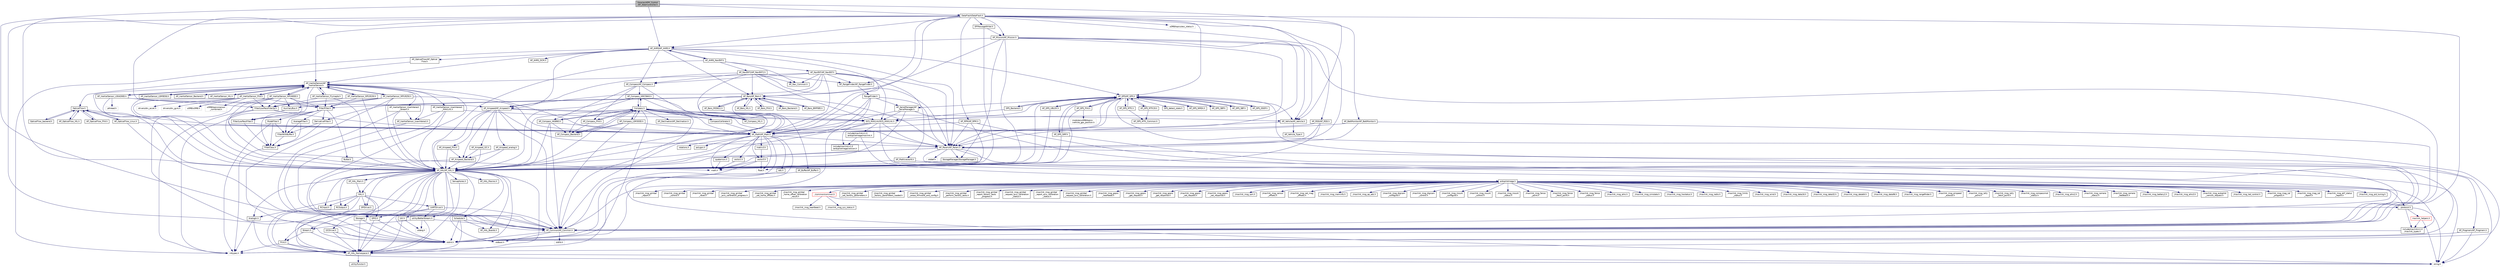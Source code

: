 digraph "libraries/APM_Control/AP_SteerController.h"
{
 // INTERACTIVE_SVG=YES
  edge [fontname="Helvetica",fontsize="10",labelfontname="Helvetica",labelfontsize="10"];
  node [fontname="Helvetica",fontsize="10",shape=record];
  Node1 [label="libraries/APM_Control\l/AP_SteerController.h",height=0.2,width=0.4,color="black", fillcolor="grey75", style="filled", fontcolor="black"];
  Node1 -> Node2 [color="midnightblue",fontsize="10",style="solid",fontname="Helvetica"];
  Node2 [label="AP_AHRS/AP_AHRS.h",height=0.2,width=0.4,color="black", fillcolor="white", style="filled",URL="$AP__AHRS_8h.html"];
  Node2 -> Node3 [color="midnightblue",fontsize="10",style="solid",fontname="Helvetica"];
  Node3 [label="AP_Math/AP_Math.h",height=0.2,width=0.4,color="black", fillcolor="white", style="filled",URL="$AP__Math_8h.html"];
  Node3 -> Node4 [color="midnightblue",fontsize="10",style="solid",fontname="Helvetica"];
  Node4 [label="AP_Common/AP_Common.h",height=0.2,width=0.4,color="black", fillcolor="white", style="filled",URL="$AP__Common_8h.html",tooltip="Common definitions and utility routines for the ArduPilot libraries. "];
  Node4 -> Node5 [color="midnightblue",fontsize="10",style="solid",fontname="Helvetica"];
  Node5 [label="stdint.h",height=0.2,width=0.4,color="grey75", fillcolor="white", style="filled"];
  Node4 -> Node6 [color="midnightblue",fontsize="10",style="solid",fontname="Helvetica"];
  Node6 [label="stdlib.h",height=0.2,width=0.4,color="grey75", fillcolor="white", style="filled"];
  Node4 -> Node7 [color="midnightblue",fontsize="10",style="solid",fontname="Helvetica"];
  Node7 [label="stdbool.h",height=0.2,width=0.4,color="grey75", fillcolor="white", style="filled"];
  Node3 -> Node8 [color="midnightblue",fontsize="10",style="solid",fontname="Helvetica"];
  Node8 [label="AP_Param/AP_Param.h",height=0.2,width=0.4,color="black", fillcolor="white", style="filled",URL="$AP__Param_8h.html",tooltip="A system for managing and storing variables that are of general interest to the system. "];
  Node8 -> Node9 [color="midnightblue",fontsize="10",style="solid",fontname="Helvetica"];
  Node9 [label="AP_HAL/AP_HAL.h",height=0.2,width=0.4,color="black", fillcolor="white", style="filled",URL="$AP__HAL_8h.html"];
  Node9 -> Node5 [color="midnightblue",fontsize="10",style="solid",fontname="Helvetica"];
  Node9 -> Node7 [color="midnightblue",fontsize="10",style="solid",fontname="Helvetica"];
  Node9 -> Node10 [color="midnightblue",fontsize="10",style="solid",fontname="Helvetica"];
  Node10 [label="AP_HAL_Namespace.h",height=0.2,width=0.4,color="black", fillcolor="white", style="filled",URL="$AP__HAL__Namespace_8h.html"];
  Node10 -> Node11 [color="midnightblue",fontsize="10",style="solid",fontname="Helvetica"];
  Node11 [label="string.h",height=0.2,width=0.4,color="grey75", fillcolor="white", style="filled"];
  Node10 -> Node12 [color="midnightblue",fontsize="10",style="solid",fontname="Helvetica"];
  Node12 [label="utility/functor.h",height=0.2,width=0.4,color="black", fillcolor="white", style="filled",URL="$functor_8h.html"];
  Node9 -> Node13 [color="midnightblue",fontsize="10",style="solid",fontname="Helvetica"];
  Node13 [label="AP_HAL_Boards.h",height=0.2,width=0.4,color="black", fillcolor="white", style="filled",URL="$AP__HAL__Boards_8h.html"];
  Node9 -> Node14 [color="midnightblue",fontsize="10",style="solid",fontname="Helvetica"];
  Node14 [label="AP_HAL_Macros.h",height=0.2,width=0.4,color="black", fillcolor="white", style="filled",URL="$AP__HAL__Macros_8h.html"];
  Node9 -> Node15 [color="midnightblue",fontsize="10",style="solid",fontname="Helvetica"];
  Node15 [label="AP_HAL_Main.h",height=0.2,width=0.4,color="black", fillcolor="white", style="filled",URL="$AP__HAL__Main_8h.html"];
  Node15 -> Node16 [color="midnightblue",fontsize="10",style="solid",fontname="Helvetica"];
  Node16 [label="HAL.h",height=0.2,width=0.4,color="black", fillcolor="white", style="filled",URL="$HAL_8h.html"];
  Node16 -> Node10 [color="midnightblue",fontsize="10",style="solid",fontname="Helvetica"];
  Node16 -> Node17 [color="midnightblue",fontsize="10",style="solid",fontname="Helvetica"];
  Node17 [label="AnalogIn.h",height=0.2,width=0.4,color="black", fillcolor="white", style="filled",URL="$AnalogIn_8h.html"];
  Node17 -> Node18 [color="midnightblue",fontsize="10",style="solid",fontname="Helvetica"];
  Node18 [label="inttypes.h",height=0.2,width=0.4,color="grey75", fillcolor="white", style="filled"];
  Node17 -> Node10 [color="midnightblue",fontsize="10",style="solid",fontname="Helvetica"];
  Node16 -> Node19 [color="midnightblue",fontsize="10",style="solid",fontname="Helvetica"];
  Node19 [label="GPIO.h",height=0.2,width=0.4,color="black", fillcolor="white", style="filled",URL="$GPIO_8h.html"];
  Node19 -> Node5 [color="midnightblue",fontsize="10",style="solid",fontname="Helvetica"];
  Node19 -> Node10 [color="midnightblue",fontsize="10",style="solid",fontname="Helvetica"];
  Node16 -> Node20 [color="midnightblue",fontsize="10",style="solid",fontname="Helvetica"];
  Node20 [label="RCInput.h",height=0.2,width=0.4,color="black", fillcolor="white", style="filled",URL="$RCInput_8h.html"];
  Node20 -> Node10 [color="midnightblue",fontsize="10",style="solid",fontname="Helvetica"];
  Node16 -> Node21 [color="midnightblue",fontsize="10",style="solid",fontname="Helvetica"];
  Node21 [label="RCOutput.h",height=0.2,width=0.4,color="black", fillcolor="white", style="filled",URL="$RCOutput_8h.html"];
  Node21 -> Node10 [color="midnightblue",fontsize="10",style="solid",fontname="Helvetica"];
  Node16 -> Node22 [color="midnightblue",fontsize="10",style="solid",fontname="Helvetica"];
  Node22 [label="SPIDriver.h",height=0.2,width=0.4,color="black", fillcolor="white", style="filled",URL="$SPIDriver_8h.html"];
  Node22 -> Node10 [color="midnightblue",fontsize="10",style="solid",fontname="Helvetica"];
  Node16 -> Node23 [color="midnightblue",fontsize="10",style="solid",fontname="Helvetica"];
  Node23 [label="Storage.h",height=0.2,width=0.4,color="black", fillcolor="white", style="filled",URL="$Storage_8h.html"];
  Node23 -> Node5 [color="midnightblue",fontsize="10",style="solid",fontname="Helvetica"];
  Node23 -> Node10 [color="midnightblue",fontsize="10",style="solid",fontname="Helvetica"];
  Node16 -> Node24 [color="midnightblue",fontsize="10",style="solid",fontname="Helvetica"];
  Node24 [label="UARTDriver.h",height=0.2,width=0.4,color="black", fillcolor="white", style="filled",URL="$UARTDriver_8h.html"];
  Node24 -> Node5 [color="midnightblue",fontsize="10",style="solid",fontname="Helvetica"];
  Node24 -> Node4 [color="midnightblue",fontsize="10",style="solid",fontname="Helvetica"];
  Node24 -> Node10 [color="midnightblue",fontsize="10",style="solid",fontname="Helvetica"];
  Node24 -> Node25 [color="midnightblue",fontsize="10",style="solid",fontname="Helvetica"];
  Node25 [label="utility/BetterStream.h",height=0.2,width=0.4,color="black", fillcolor="white", style="filled",URL="$BetterStream_8h.html"];
  Node25 -> Node26 [color="midnightblue",fontsize="10",style="solid",fontname="Helvetica"];
  Node26 [label="stdarg.h",height=0.2,width=0.4,color="grey75", fillcolor="white", style="filled"];
  Node25 -> Node4 [color="midnightblue",fontsize="10",style="solid",fontname="Helvetica"];
  Node25 -> Node10 [color="midnightblue",fontsize="10",style="solid",fontname="Helvetica"];
  Node25 -> Node27 [color="midnightblue",fontsize="10",style="solid",fontname="Helvetica"];
  Node27 [label="Stream.h",height=0.2,width=0.4,color="black", fillcolor="white", style="filled",URL="$Stream_8h.html"];
  Node27 -> Node10 [color="midnightblue",fontsize="10",style="solid",fontname="Helvetica"];
  Node27 -> Node28 [color="midnightblue",fontsize="10",style="solid",fontname="Helvetica"];
  Node28 [label="Print.h",height=0.2,width=0.4,color="black", fillcolor="white", style="filled",URL="$Print_8h.html"];
  Node28 -> Node10 [color="midnightblue",fontsize="10",style="solid",fontname="Helvetica"];
  Node28 -> Node18 [color="midnightblue",fontsize="10",style="solid",fontname="Helvetica"];
  Node28 -> Node11 [color="midnightblue",fontsize="10",style="solid",fontname="Helvetica"];
  Node9 -> Node24 [color="midnightblue",fontsize="10",style="solid",fontname="Helvetica"];
  Node9 -> Node29 [color="midnightblue",fontsize="10",style="solid",fontname="Helvetica"];
  Node29 [label="I2CDriver.h",height=0.2,width=0.4,color="black", fillcolor="white", style="filled",URL="$I2CDriver_8h.html"];
  Node29 -> Node5 [color="midnightblue",fontsize="10",style="solid",fontname="Helvetica"];
  Node29 -> Node10 [color="midnightblue",fontsize="10",style="solid",fontname="Helvetica"];
  Node9 -> Node22 [color="midnightblue",fontsize="10",style="solid",fontname="Helvetica"];
  Node9 -> Node17 [color="midnightblue",fontsize="10",style="solid",fontname="Helvetica"];
  Node9 -> Node23 [color="midnightblue",fontsize="10",style="solid",fontname="Helvetica"];
  Node9 -> Node19 [color="midnightblue",fontsize="10",style="solid",fontname="Helvetica"];
  Node9 -> Node20 [color="midnightblue",fontsize="10",style="solid",fontname="Helvetica"];
  Node9 -> Node21 [color="midnightblue",fontsize="10",style="solid",fontname="Helvetica"];
  Node9 -> Node30 [color="midnightblue",fontsize="10",style="solid",fontname="Helvetica"];
  Node30 [label="Scheduler.h",height=0.2,width=0.4,color="black", fillcolor="white", style="filled",URL="$Scheduler_8h.html"];
  Node30 -> Node5 [color="midnightblue",fontsize="10",style="solid",fontname="Helvetica"];
  Node30 -> Node4 [color="midnightblue",fontsize="10",style="solid",fontname="Helvetica"];
  Node30 -> Node13 [color="midnightblue",fontsize="10",style="solid",fontname="Helvetica"];
  Node30 -> Node10 [color="midnightblue",fontsize="10",style="solid",fontname="Helvetica"];
  Node9 -> Node31 [color="midnightblue",fontsize="10",style="solid",fontname="Helvetica"];
  Node31 [label="Semaphores.h",height=0.2,width=0.4,color="black", fillcolor="white", style="filled",URL="$Semaphores_8h.html"];
  Node31 -> Node10 [color="midnightblue",fontsize="10",style="solid",fontname="Helvetica"];
  Node9 -> Node32 [color="midnightblue",fontsize="10",style="solid",fontname="Helvetica"];
  Node32 [label="Util.h",height=0.2,width=0.4,color="black", fillcolor="white", style="filled",URL="$Util_8h.html"];
  Node32 -> Node26 [color="midnightblue",fontsize="10",style="solid",fontname="Helvetica"];
  Node32 -> Node10 [color="midnightblue",fontsize="10",style="solid",fontname="Helvetica"];
  Node9 -> Node28 [color="midnightblue",fontsize="10",style="solid",fontname="Helvetica"];
  Node9 -> Node27 [color="midnightblue",fontsize="10",style="solid",fontname="Helvetica"];
  Node9 -> Node25 [color="midnightblue",fontsize="10",style="solid",fontname="Helvetica"];
  Node9 -> Node16 [color="midnightblue",fontsize="10",style="solid",fontname="Helvetica"];
  Node8 -> Node33 [color="midnightblue",fontsize="10",style="solid",fontname="Helvetica"];
  Node33 [label="stddef.h",height=0.2,width=0.4,color="grey75", fillcolor="white", style="filled"];
  Node8 -> Node11 [color="midnightblue",fontsize="10",style="solid",fontname="Helvetica"];
  Node8 -> Node5 [color="midnightblue",fontsize="10",style="solid",fontname="Helvetica"];
  Node8 -> Node34 [color="midnightblue",fontsize="10",style="solid",fontname="Helvetica"];
  Node34 [label="math.h",height=0.2,width=0.4,color="grey75", fillcolor="white", style="filled"];
  Node8 -> Node35 [color="midnightblue",fontsize="10",style="solid",fontname="Helvetica"];
  Node35 [label="float.h",height=0.2,width=0.4,color="grey75", fillcolor="white", style="filled"];
  Node8 -> Node36 [color="midnightblue",fontsize="10",style="solid",fontname="Helvetica"];
  Node36 [label="AP_Progmem/AP_Progmem.h",height=0.2,width=0.4,color="black", fillcolor="white", style="filled",URL="$AP__Progmem_8h.html"];
  Node36 -> Node11 [color="midnightblue",fontsize="10",style="solid",fontname="Helvetica"];
  Node36 -> Node5 [color="midnightblue",fontsize="10",style="solid",fontname="Helvetica"];
  Node8 -> Node37 [color="midnightblue",fontsize="10",style="solid",fontname="Helvetica"];
  Node37 [label="StorageManager/StorageManager.h",height=0.2,width=0.4,color="black", fillcolor="white", style="filled",URL="$StorageManager_8h.html"];
  Node37 -> Node9 [color="midnightblue",fontsize="10",style="solid",fontname="Helvetica"];
  Node3 -> Node34 [color="midnightblue",fontsize="10",style="solid",fontname="Helvetica"];
  Node3 -> Node5 [color="midnightblue",fontsize="10",style="solid",fontname="Helvetica"];
  Node3 -> Node38 [color="midnightblue",fontsize="10",style="solid",fontname="Helvetica"];
  Node38 [label="rotations.h",height=0.2,width=0.4,color="black", fillcolor="white", style="filled",URL="$rotations_8h.html"];
  Node3 -> Node39 [color="midnightblue",fontsize="10",style="solid",fontname="Helvetica"];
  Node39 [label="vector2.h",height=0.2,width=0.4,color="black", fillcolor="white", style="filled",URL="$vector2_8h.html"];
  Node39 -> Node34 [color="midnightblue",fontsize="10",style="solid",fontname="Helvetica"];
  Node3 -> Node40 [color="midnightblue",fontsize="10",style="solid",fontname="Helvetica"];
  Node40 [label="vector3.h",height=0.2,width=0.4,color="black", fillcolor="white", style="filled",URL="$vector3_8h.html"];
  Node40 -> Node34 [color="midnightblue",fontsize="10",style="solid",fontname="Helvetica"];
  Node40 -> Node35 [color="midnightblue",fontsize="10",style="solid",fontname="Helvetica"];
  Node40 -> Node11 [color="midnightblue",fontsize="10",style="solid",fontname="Helvetica"];
  Node3 -> Node41 [color="midnightblue",fontsize="10",style="solid",fontname="Helvetica"];
  Node41 [label="matrix3.h",height=0.2,width=0.4,color="black", fillcolor="white", style="filled",URL="$matrix3_8h.html"];
  Node41 -> Node40 [color="midnightblue",fontsize="10",style="solid",fontname="Helvetica"];
  Node3 -> Node42 [color="midnightblue",fontsize="10",style="solid",fontname="Helvetica"];
  Node42 [label="quaternion.h",height=0.2,width=0.4,color="black", fillcolor="white", style="filled",URL="$quaternion_8h.html"];
  Node42 -> Node34 [color="midnightblue",fontsize="10",style="solid",fontname="Helvetica"];
  Node3 -> Node43 [color="midnightblue",fontsize="10",style="solid",fontname="Helvetica"];
  Node43 [label="polygon.h",height=0.2,width=0.4,color="black", fillcolor="white", style="filled",URL="$polygon_8h.html"];
  Node3 -> Node44 [color="midnightblue",fontsize="10",style="solid",fontname="Helvetica"];
  Node44 [label="edc.h",height=0.2,width=0.4,color="black", fillcolor="white", style="filled",URL="$edc_8h.html"];
  Node44 -> Node5 [color="midnightblue",fontsize="10",style="solid",fontname="Helvetica"];
  Node3 -> Node35 [color="midnightblue",fontsize="10",style="solid",fontname="Helvetica"];
  Node2 -> Node18 [color="midnightblue",fontsize="10",style="solid",fontname="Helvetica"];
  Node2 -> Node45 [color="midnightblue",fontsize="10",style="solid",fontname="Helvetica"];
  Node45 [label="AP_Compass/AP_Compass.h",height=0.2,width=0.4,color="black", fillcolor="white", style="filled",URL="$AP__Compass_8h.html",tooltip="Catch-all header that defines all supported compass classes. "];
  Node45 -> Node46 [color="midnightblue",fontsize="10",style="solid",fontname="Helvetica"];
  Node46 [label="AP_Compass_HMC5843.h",height=0.2,width=0.4,color="black", fillcolor="white", style="filled",URL="$AP__Compass__HMC5843_8h.html"];
  Node46 -> Node9 [color="midnightblue",fontsize="10",style="solid",fontname="Helvetica"];
  Node46 -> Node4 [color="midnightblue",fontsize="10",style="solid",fontname="Helvetica"];
  Node46 -> Node3 [color="midnightblue",fontsize="10",style="solid",fontname="Helvetica"];
  Node46 -> Node47 [color="midnightblue",fontsize="10",style="solid",fontname="Helvetica"];
  Node47 [label="Compass.h",height=0.2,width=0.4,color="black", fillcolor="white", style="filled",URL="$Compass_8h.html"];
  Node47 -> Node18 [color="midnightblue",fontsize="10",style="solid",fontname="Helvetica"];
  Node47 -> Node48 [color="midnightblue",fontsize="10",style="solid",fontname="Helvetica"];
  Node48 [label="GCS_MAVLink/GCS_MAVLink.h",height=0.2,width=0.4,color="black", fillcolor="white", style="filled",URL="$GCS__MAVLink_8h.html",tooltip="One size fits all header for MAVLink integration. "];
  Node48 -> Node9 [color="midnightblue",fontsize="10",style="solid",fontname="Helvetica"];
  Node48 -> Node8 [color="midnightblue",fontsize="10",style="solid",fontname="Helvetica"];
  Node48 -> Node3 [color="midnightblue",fontsize="10",style="solid",fontname="Helvetica"];
  Node48 -> Node49 [color="midnightblue",fontsize="10",style="solid",fontname="Helvetica"];
  Node49 [label="include/mavlink/v1.0\l/ardupilotmega/version.h",height=0.2,width=0.4,color="black", fillcolor="white", style="filled",URL="$ardupilotmega_2version_8h.html",tooltip="MAVLink comm protocol built from ardupilotmega.xml. "];
  Node48 -> Node50 [color="midnightblue",fontsize="10",style="solid",fontname="Helvetica"];
  Node50 [label="include/mavlink/v1.0\l/mavlink_types.h",height=0.2,width=0.4,color="black", fillcolor="white", style="filled",URL="$mavlink__types_8h.html"];
  Node50 -> Node5 [color="midnightblue",fontsize="10",style="solid",fontname="Helvetica"];
  Node48 -> Node51 [color="midnightblue",fontsize="10",style="solid",fontname="Helvetica"];
  Node51 [label="include/mavlink/v1.0\l/ardupilotmega/mavlink.h",height=0.2,width=0.4,color="black", fillcolor="white", style="filled",URL="$ardupilotmega_2mavlink_8h.html",tooltip="MAVLink comm protocol built from ardupilotmega.xml. "];
  Node51 -> Node49 [color="midnightblue",fontsize="10",style="solid",fontname="Helvetica"];
  Node51 -> Node52 [color="midnightblue",fontsize="10",style="solid",fontname="Helvetica"];
  Node52 [label="ardupilotmega.h",height=0.2,width=0.4,color="black", fillcolor="white", style="filled",URL="$ardupilotmega_8h.html",tooltip="MAVLink comm protocol generated from ardupilotmega.xml. "];
  Node52 -> Node53 [color="midnightblue",fontsize="10",style="solid",fontname="Helvetica"];
  Node53 [label="../protocol.h",height=0.2,width=0.4,color="black", fillcolor="white", style="filled",URL="$protocol_8h.html"];
  Node53 -> Node11 [color="midnightblue",fontsize="10",style="solid",fontname="Helvetica"];
  Node53 -> Node50 [color="midnightblue",fontsize="10",style="solid",fontname="Helvetica"];
  Node53 -> Node54 [color="midnightblue",fontsize="10",style="solid",fontname="Helvetica"];
  Node54 [label="mavlink_helpers.h",height=0.2,width=0.4,color="red", fillcolor="white", style="filled",URL="$mavlink__helpers_8h.html"];
  Node54 -> Node11 [color="midnightblue",fontsize="10",style="solid",fontname="Helvetica"];
  Node54 -> Node50 [color="midnightblue",fontsize="10",style="solid",fontname="Helvetica"];
  Node52 -> Node55 [color="midnightblue",fontsize="10",style="solid",fontname="Helvetica"];
  Node55 [label="../common/common.h",height=0.2,width=0.4,color="red", fillcolor="white", style="filled",URL="$common_8h.html",tooltip="MAVLink comm protocol generated from common.xml. "];
  Node55 -> Node53 [color="midnightblue",fontsize="10",style="solid",fontname="Helvetica"];
  Node55 -> Node56 [color="midnightblue",fontsize="10",style="solid",fontname="Helvetica"];
  Node56 [label="./mavlink_msg_heartbeat.h",height=0.2,width=0.4,color="black", fillcolor="white", style="filled",URL="$mavlink__msg__heartbeat_8h.html"];
  Node55 -> Node57 [color="midnightblue",fontsize="10",style="solid",fontname="Helvetica"];
  Node57 [label="./mavlink_msg_sys_status.h",height=0.2,width=0.4,color="black", fillcolor="white", style="filled",URL="$mavlink__msg__sys__status_8h.html"];
  Node52 -> Node58 [color="midnightblue",fontsize="10",style="solid",fontname="Helvetica"];
  Node58 [label="./mavlink_msg_sensor\l_offsets.h",height=0.2,width=0.4,color="black", fillcolor="white", style="filled",URL="$mavlink__msg__sensor__offsets_8h.html"];
  Node52 -> Node59 [color="midnightblue",fontsize="10",style="solid",fontname="Helvetica"];
  Node59 [label="./mavlink_msg_set_mag\l_offsets.h",height=0.2,width=0.4,color="black", fillcolor="white", style="filled",URL="$mavlink__msg__set__mag__offsets_8h.html"];
  Node52 -> Node60 [color="midnightblue",fontsize="10",style="solid",fontname="Helvetica"];
  Node60 [label="./mavlink_msg_meminfo.h",height=0.2,width=0.4,color="black", fillcolor="white", style="filled",URL="$mavlink__msg__meminfo_8h.html"];
  Node52 -> Node61 [color="midnightblue",fontsize="10",style="solid",fontname="Helvetica"];
  Node61 [label="./mavlink_msg_ap_adc.h",height=0.2,width=0.4,color="black", fillcolor="white", style="filled",URL="$mavlink__msg__ap__adc_8h.html"];
  Node52 -> Node62 [color="midnightblue",fontsize="10",style="solid",fontname="Helvetica"];
  Node62 [label="./mavlink_msg_digicam\l_configure.h",height=0.2,width=0.4,color="black", fillcolor="white", style="filled",URL="$mavlink__msg__digicam__configure_8h.html"];
  Node52 -> Node63 [color="midnightblue",fontsize="10",style="solid",fontname="Helvetica"];
  Node63 [label="./mavlink_msg_digicam\l_control.h",height=0.2,width=0.4,color="black", fillcolor="white", style="filled",URL="$mavlink__msg__digicam__control_8h.html"];
  Node52 -> Node64 [color="midnightblue",fontsize="10",style="solid",fontname="Helvetica"];
  Node64 [label="./mavlink_msg_mount\l_configure.h",height=0.2,width=0.4,color="black", fillcolor="white", style="filled",URL="$mavlink__msg__mount__configure_8h.html"];
  Node52 -> Node65 [color="midnightblue",fontsize="10",style="solid",fontname="Helvetica"];
  Node65 [label="./mavlink_msg_mount\l_control.h",height=0.2,width=0.4,color="black", fillcolor="white", style="filled",URL="$mavlink__msg__mount__control_8h.html"];
  Node52 -> Node66 [color="midnightblue",fontsize="10",style="solid",fontname="Helvetica"];
  Node66 [label="./mavlink_msg_mount\l_status.h",height=0.2,width=0.4,color="black", fillcolor="white", style="filled",URL="$mavlink__msg__mount__status_8h.html"];
  Node52 -> Node67 [color="midnightblue",fontsize="10",style="solid",fontname="Helvetica"];
  Node67 [label="./mavlink_msg_fence\l_point.h",height=0.2,width=0.4,color="black", fillcolor="white", style="filled",URL="$mavlink__msg__fence__point_8h.html"];
  Node52 -> Node68 [color="midnightblue",fontsize="10",style="solid",fontname="Helvetica"];
  Node68 [label="./mavlink_msg_fence\l_fetch_point.h",height=0.2,width=0.4,color="black", fillcolor="white", style="filled",URL="$mavlink__msg__fence__fetch__point_8h.html"];
  Node52 -> Node69 [color="midnightblue",fontsize="10",style="solid",fontname="Helvetica"];
  Node69 [label="./mavlink_msg_fence\l_status.h",height=0.2,width=0.4,color="black", fillcolor="white", style="filled",URL="$mavlink__msg__fence__status_8h.html"];
  Node52 -> Node70 [color="midnightblue",fontsize="10",style="solid",fontname="Helvetica"];
  Node70 [label="./mavlink_msg_ahrs.h",height=0.2,width=0.4,color="black", fillcolor="white", style="filled",URL="$mavlink__msg__ahrs_8h.html"];
  Node52 -> Node71 [color="midnightblue",fontsize="10",style="solid",fontname="Helvetica"];
  Node71 [label="./mavlink_msg_simstate.h",height=0.2,width=0.4,color="black", fillcolor="white", style="filled",URL="$mavlink__msg__simstate_8h.html"];
  Node52 -> Node72 [color="midnightblue",fontsize="10",style="solid",fontname="Helvetica"];
  Node72 [label="./mavlink_msg_hwstatus.h",height=0.2,width=0.4,color="black", fillcolor="white", style="filled",URL="$mavlink__msg__hwstatus_8h.html"];
  Node52 -> Node73 [color="midnightblue",fontsize="10",style="solid",fontname="Helvetica"];
  Node73 [label="./mavlink_msg_radio.h",height=0.2,width=0.4,color="black", fillcolor="white", style="filled",URL="$mavlink__msg__radio_8h.html"];
  Node52 -> Node74 [color="midnightblue",fontsize="10",style="solid",fontname="Helvetica"];
  Node74 [label="./mavlink_msg_limits\l_status.h",height=0.2,width=0.4,color="black", fillcolor="white", style="filled",URL="$mavlink__msg__limits__status_8h.html"];
  Node52 -> Node75 [color="midnightblue",fontsize="10",style="solid",fontname="Helvetica"];
  Node75 [label="./mavlink_msg_wind.h",height=0.2,width=0.4,color="black", fillcolor="white", style="filled",URL="$mavlink__msg__wind_8h.html"];
  Node52 -> Node76 [color="midnightblue",fontsize="10",style="solid",fontname="Helvetica"];
  Node76 [label="./mavlink_msg_data16.h",height=0.2,width=0.4,color="black", fillcolor="white", style="filled",URL="$mavlink__msg__data16_8h.html"];
  Node52 -> Node77 [color="midnightblue",fontsize="10",style="solid",fontname="Helvetica"];
  Node77 [label="./mavlink_msg_data32.h",height=0.2,width=0.4,color="black", fillcolor="white", style="filled",URL="$mavlink__msg__data32_8h.html"];
  Node52 -> Node78 [color="midnightblue",fontsize="10",style="solid",fontname="Helvetica"];
  Node78 [label="./mavlink_msg_data64.h",height=0.2,width=0.4,color="black", fillcolor="white", style="filled",URL="$mavlink__msg__data64_8h.html"];
  Node52 -> Node79 [color="midnightblue",fontsize="10",style="solid",fontname="Helvetica"];
  Node79 [label="./mavlink_msg_data96.h",height=0.2,width=0.4,color="black", fillcolor="white", style="filled",URL="$mavlink__msg__data96_8h.html"];
  Node52 -> Node80 [color="midnightblue",fontsize="10",style="solid",fontname="Helvetica"];
  Node80 [label="./mavlink_msg_rangefinder.h",height=0.2,width=0.4,color="black", fillcolor="white", style="filled",URL="$mavlink__msg__rangefinder_8h.html"];
  Node52 -> Node81 [color="midnightblue",fontsize="10",style="solid",fontname="Helvetica"];
  Node81 [label="./mavlink_msg_airspeed\l_autocal.h",height=0.2,width=0.4,color="black", fillcolor="white", style="filled",URL="$mavlink__msg__airspeed__autocal_8h.html"];
  Node52 -> Node82 [color="midnightblue",fontsize="10",style="solid",fontname="Helvetica"];
  Node82 [label="./mavlink_msg_rally\l_point.h",height=0.2,width=0.4,color="black", fillcolor="white", style="filled",URL="$mavlink__msg__rally__point_8h.html"];
  Node52 -> Node83 [color="midnightblue",fontsize="10",style="solid",fontname="Helvetica"];
  Node83 [label="./mavlink_msg_rally\l_fetch_point.h",height=0.2,width=0.4,color="black", fillcolor="white", style="filled",URL="$mavlink__msg__rally__fetch__point_8h.html"];
  Node52 -> Node84 [color="midnightblue",fontsize="10",style="solid",fontname="Helvetica"];
  Node84 [label="./mavlink_msg_compassmot\l_status.h",height=0.2,width=0.4,color="black", fillcolor="white", style="filled",URL="$mavlink__msg__compassmot__status_8h.html"];
  Node52 -> Node85 [color="midnightblue",fontsize="10",style="solid",fontname="Helvetica"];
  Node85 [label="./mavlink_msg_ahrs2.h",height=0.2,width=0.4,color="black", fillcolor="white", style="filled",URL="$mavlink__msg__ahrs2_8h.html"];
  Node52 -> Node86 [color="midnightblue",fontsize="10",style="solid",fontname="Helvetica"];
  Node86 [label="./mavlink_msg_camera\l_status.h",height=0.2,width=0.4,color="black", fillcolor="white", style="filled",URL="$mavlink__msg__camera__status_8h.html"];
  Node52 -> Node87 [color="midnightblue",fontsize="10",style="solid",fontname="Helvetica"];
  Node87 [label="./mavlink_msg_camera\l_feedback.h",height=0.2,width=0.4,color="black", fillcolor="white", style="filled",URL="$mavlink__msg__camera__feedback_8h.html"];
  Node52 -> Node88 [color="midnightblue",fontsize="10",style="solid",fontname="Helvetica"];
  Node88 [label="./mavlink_msg_battery2.h",height=0.2,width=0.4,color="black", fillcolor="white", style="filled",URL="$mavlink__msg__battery2_8h.html"];
  Node52 -> Node89 [color="midnightblue",fontsize="10",style="solid",fontname="Helvetica"];
  Node89 [label="./mavlink_msg_ahrs3.h",height=0.2,width=0.4,color="black", fillcolor="white", style="filled",URL="$mavlink__msg__ahrs3_8h.html"];
  Node52 -> Node90 [color="midnightblue",fontsize="10",style="solid",fontname="Helvetica"];
  Node90 [label="./mavlink_msg_autopilot\l_version_request.h",height=0.2,width=0.4,color="black", fillcolor="white", style="filled",URL="$mavlink__msg__autopilot__version__request_8h.html"];
  Node52 -> Node91 [color="midnightblue",fontsize="10",style="solid",fontname="Helvetica"];
  Node91 [label="./mavlink_msg_led_control.h",height=0.2,width=0.4,color="black", fillcolor="white", style="filled",URL="$mavlink__msg__led__control_8h.html"];
  Node52 -> Node92 [color="midnightblue",fontsize="10",style="solid",fontname="Helvetica"];
  Node92 [label="./mavlink_msg_mag_cal\l_progress.h",height=0.2,width=0.4,color="black", fillcolor="white", style="filled",URL="$mavlink__msg__mag__cal__progress_8h.html"];
  Node52 -> Node93 [color="midnightblue",fontsize="10",style="solid",fontname="Helvetica"];
  Node93 [label="./mavlink_msg_mag_cal\l_report.h",height=0.2,width=0.4,color="black", fillcolor="white", style="filled",URL="$mavlink__msg__mag__cal__report_8h.html"];
  Node52 -> Node94 [color="midnightblue",fontsize="10",style="solid",fontname="Helvetica"];
  Node94 [label="./mavlink_msg_ekf_status\l_report.h",height=0.2,width=0.4,color="black", fillcolor="white", style="filled",URL="$mavlink__msg__ekf__status__report_8h.html"];
  Node52 -> Node95 [color="midnightblue",fontsize="10",style="solid",fontname="Helvetica"];
  Node95 [label="./mavlink_msg_pid_tuning.h",height=0.2,width=0.4,color="black", fillcolor="white", style="filled",URL="$mavlink__msg__pid__tuning_8h.html"];
  Node52 -> Node96 [color="midnightblue",fontsize="10",style="solid",fontname="Helvetica"];
  Node96 [label="./mavlink_msg_gimbal\l_report.h",height=0.2,width=0.4,color="black", fillcolor="white", style="filled",URL="$mavlink__msg__gimbal__report_8h.html"];
  Node52 -> Node97 [color="midnightblue",fontsize="10",style="solid",fontname="Helvetica"];
  Node97 [label="./mavlink_msg_gimbal\l_control.h",height=0.2,width=0.4,color="black", fillcolor="white", style="filled",URL="$mavlink__msg__gimbal__control_8h.html"];
  Node52 -> Node98 [color="midnightblue",fontsize="10",style="solid",fontname="Helvetica"];
  Node98 [label="./mavlink_msg_gimbal\l_reset.h",height=0.2,width=0.4,color="black", fillcolor="white", style="filled",URL="$mavlink__msg__gimbal__reset_8h.html"];
  Node52 -> Node99 [color="midnightblue",fontsize="10",style="solid",fontname="Helvetica"];
  Node99 [label="./mavlink_msg_gimbal\l_axis_calibration_progress.h",height=0.2,width=0.4,color="black", fillcolor="white", style="filled",URL="$mavlink__msg__gimbal__axis__calibration__progress_8h.html"];
  Node52 -> Node100 [color="midnightblue",fontsize="10",style="solid",fontname="Helvetica"];
  Node100 [label="./mavlink_msg_gimbal\l_set_home_offsets.h",height=0.2,width=0.4,color="black", fillcolor="white", style="filled",URL="$mavlink__msg__gimbal__set__home__offsets_8h.html"];
  Node52 -> Node101 [color="midnightblue",fontsize="10",style="solid",fontname="Helvetica"];
  Node101 [label="./mavlink_msg_gimbal\l_home_offset_calibration\l_result.h",height=0.2,width=0.4,color="black", fillcolor="white", style="filled",URL="$mavlink__msg__gimbal__home__offset__calibration__result_8h.html"];
  Node52 -> Node102 [color="midnightblue",fontsize="10",style="solid",fontname="Helvetica"];
  Node102 [label="./mavlink_msg_gimbal\l_set_factory_parameters.h",height=0.2,width=0.4,color="black", fillcolor="white", style="filled",URL="$mavlink__msg__gimbal__set__factory__parameters_8h.html"];
  Node52 -> Node103 [color="midnightblue",fontsize="10",style="solid",fontname="Helvetica"];
  Node103 [label="./mavlink_msg_gimbal\l_factory_parameters_loaded.h",height=0.2,width=0.4,color="black", fillcolor="white", style="filled",URL="$mavlink__msg__gimbal__factory__parameters__loaded_8h.html"];
  Node52 -> Node104 [color="midnightblue",fontsize="10",style="solid",fontname="Helvetica"];
  Node104 [label="./mavlink_msg_gimbal\l_erase_firmware_and_config.h",height=0.2,width=0.4,color="black", fillcolor="white", style="filled",URL="$mavlink__msg__gimbal__erase__firmware__and__config_8h.html"];
  Node52 -> Node105 [color="midnightblue",fontsize="10",style="solid",fontname="Helvetica"];
  Node105 [label="./mavlink_msg_gimbal\l_perform_factory_tests.h",height=0.2,width=0.4,color="black", fillcolor="white", style="filled",URL="$mavlink__msg__gimbal__perform__factory__tests_8h.html"];
  Node52 -> Node106 [color="midnightblue",fontsize="10",style="solid",fontname="Helvetica"];
  Node106 [label="./mavlink_msg_gimbal\l_report_factory_tests\l_progress.h",height=0.2,width=0.4,color="black", fillcolor="white", style="filled",URL="$mavlink__msg__gimbal__report__factory__tests__progress_8h.html"];
  Node52 -> Node107 [color="midnightblue",fontsize="10",style="solid",fontname="Helvetica"];
  Node107 [label="./mavlink_msg_gimbal\l_request_axis_calibration\l_status.h",height=0.2,width=0.4,color="black", fillcolor="white", style="filled",URL="$mavlink__msg__gimbal__request__axis__calibration__status_8h.html"];
  Node52 -> Node108 [color="midnightblue",fontsize="10",style="solid",fontname="Helvetica"];
  Node108 [label="./mavlink_msg_gimbal\l_report_axis_calibration\l_status.h",height=0.2,width=0.4,color="black", fillcolor="white", style="filled",URL="$mavlink__msg__gimbal__report__axis__calibration__status_8h.html"];
  Node52 -> Node109 [color="midnightblue",fontsize="10",style="solid",fontname="Helvetica"];
  Node109 [label="./mavlink_msg_gimbal\l_request_axis_calibration.h",height=0.2,width=0.4,color="black", fillcolor="white", style="filled",URL="$mavlink__msg__gimbal__request__axis__calibration_8h.html"];
  Node52 -> Node110 [color="midnightblue",fontsize="10",style="solid",fontname="Helvetica"];
  Node110 [label="./mavlink_msg_gopro\l_heartbeat.h",height=0.2,width=0.4,color="black", fillcolor="white", style="filled",URL="$mavlink__msg__gopro__heartbeat_8h.html"];
  Node52 -> Node111 [color="midnightblue",fontsize="10",style="solid",fontname="Helvetica"];
  Node111 [label="./mavlink_msg_gopro\l_get_request.h",height=0.2,width=0.4,color="black", fillcolor="white", style="filled",URL="$mavlink__msg__gopro__get__request_8h.html"];
  Node52 -> Node112 [color="midnightblue",fontsize="10",style="solid",fontname="Helvetica"];
  Node112 [label="./mavlink_msg_gopro\l_get_response.h",height=0.2,width=0.4,color="black", fillcolor="white", style="filled",URL="$mavlink__msg__gopro__get__response_8h.html"];
  Node52 -> Node113 [color="midnightblue",fontsize="10",style="solid",fontname="Helvetica"];
  Node113 [label="./mavlink_msg_gopro\l_set_request.h",height=0.2,width=0.4,color="black", fillcolor="white", style="filled",URL="$mavlink__msg__gopro__set__request_8h.html"];
  Node52 -> Node114 [color="midnightblue",fontsize="10",style="solid",fontname="Helvetica"];
  Node114 [label="./mavlink_msg_gopro\l_set_response.h",height=0.2,width=0.4,color="black", fillcolor="white", style="filled",URL="$mavlink__msg__gopro__set__response_8h.html"];
  Node52 -> Node115 [color="midnightblue",fontsize="10",style="solid",fontname="Helvetica"];
  Node115 [label="./mavlink_msg_rpm.h",height=0.2,width=0.4,color="black", fillcolor="white", style="filled",URL="$mavlink__msg__rpm_8h.html"];
  Node47 -> Node116 [color="midnightblue",fontsize="10",style="solid",fontname="Helvetica"];
  Node116 [label="CompassCalibrator.h",height=0.2,width=0.4,color="black", fillcolor="white", style="filled",URL="$CompassCalibrator_8h.html"];
  Node116 -> Node3 [color="midnightblue",fontsize="10",style="solid",fontname="Helvetica"];
  Node47 -> Node4 [color="midnightblue",fontsize="10",style="solid",fontname="Helvetica"];
  Node47 -> Node8 [color="midnightblue",fontsize="10",style="solid",fontname="Helvetica"];
  Node47 -> Node3 [color="midnightblue",fontsize="10",style="solid",fontname="Helvetica"];
  Node47 -> Node117 [color="midnightblue",fontsize="10",style="solid",fontname="Helvetica"];
  Node117 [label="AP_Declination/AP_Declination.h",height=0.2,width=0.4,color="black", fillcolor="white", style="filled",URL="$AP__Declination_8h.html"];
  Node47 -> Node9 [color="midnightblue",fontsize="10",style="solid",fontname="Helvetica"];
  Node47 -> Node118 [color="midnightblue",fontsize="10",style="solid",fontname="Helvetica"];
  Node118 [label="AP_Compass_Backend.h",height=0.2,width=0.4,color="black", fillcolor="white", style="filled",URL="$AP__Compass__Backend_8h.html"];
  Node118 -> Node47 [color="midnightblue",fontsize="10",style="solid",fontname="Helvetica"];
  Node47 -> Node46 [color="midnightblue",fontsize="10",style="solid",fontname="Helvetica"];
  Node47 -> Node119 [color="midnightblue",fontsize="10",style="solid",fontname="Helvetica"];
  Node119 [label="AP_Compass_HIL.h",height=0.2,width=0.4,color="black", fillcolor="white", style="filled",URL="$AP__Compass__HIL_8h.html"];
  Node119 -> Node47 [color="midnightblue",fontsize="10",style="solid",fontname="Helvetica"];
  Node47 -> Node120 [color="midnightblue",fontsize="10",style="solid",fontname="Helvetica"];
  Node120 [label="AP_Compass_AK8963.h",height=0.2,width=0.4,color="black", fillcolor="white", style="filled",URL="$AP__Compass__AK8963_8h.html"];
  Node120 -> Node9 [color="midnightblue",fontsize="10",style="solid",fontname="Helvetica"];
  Node120 -> Node4 [color="midnightblue",fontsize="10",style="solid",fontname="Helvetica"];
  Node120 -> Node3 [color="midnightblue",fontsize="10",style="solid",fontname="Helvetica"];
  Node120 -> Node47 [color="midnightblue",fontsize="10",style="solid",fontname="Helvetica"];
  Node120 -> Node118 [color="midnightblue",fontsize="10",style="solid",fontname="Helvetica"];
  Node47 -> Node121 [color="midnightblue",fontsize="10",style="solid",fontname="Helvetica"];
  Node121 [label="AP_Compass_PX4.h",height=0.2,width=0.4,color="black", fillcolor="white", style="filled",URL="$AP__Compass__PX4_8h.html"];
  Node121 -> Node47 [color="midnightblue",fontsize="10",style="solid",fontname="Helvetica"];
  Node121 -> Node118 [color="midnightblue",fontsize="10",style="solid",fontname="Helvetica"];
  Node47 -> Node122 [color="midnightblue",fontsize="10",style="solid",fontname="Helvetica"];
  Node122 [label="AP_Compass_LSM303D.h",height=0.2,width=0.4,color="black", fillcolor="white", style="filled",URL="$AP__Compass__LSM303D_8h.html"];
  Node122 -> Node4 [color="midnightblue",fontsize="10",style="solid",fontname="Helvetica"];
  Node122 -> Node9 [color="midnightblue",fontsize="10",style="solid",fontname="Helvetica"];
  Node122 -> Node3 [color="midnightblue",fontsize="10",style="solid",fontname="Helvetica"];
  Node122 -> Node47 [color="midnightblue",fontsize="10",style="solid",fontname="Helvetica"];
  Node122 -> Node118 [color="midnightblue",fontsize="10",style="solid",fontname="Helvetica"];
  Node46 -> Node118 [color="midnightblue",fontsize="10",style="solid",fontname="Helvetica"];
  Node45 -> Node119 [color="midnightblue",fontsize="10",style="solid",fontname="Helvetica"];
  Node45 -> Node121 [color="midnightblue",fontsize="10",style="solid",fontname="Helvetica"];
  Node45 -> Node120 [color="midnightblue",fontsize="10",style="solid",fontname="Helvetica"];
  Node2 -> Node123 [color="midnightblue",fontsize="10",style="solid",fontname="Helvetica"];
  Node123 [label="AP_Airspeed/AP_Airspeed.h",height=0.2,width=0.4,color="black", fillcolor="white", style="filled",URL="$AP__Airspeed_8h.html"];
  Node123 -> Node4 [color="midnightblue",fontsize="10",style="solid",fontname="Helvetica"];
  Node123 -> Node9 [color="midnightblue",fontsize="10",style="solid",fontname="Helvetica"];
  Node123 -> Node8 [color="midnightblue",fontsize="10",style="solid",fontname="Helvetica"];
  Node123 -> Node48 [color="midnightblue",fontsize="10",style="solid",fontname="Helvetica"];
  Node123 -> Node124 [color="midnightblue",fontsize="10",style="solid",fontname="Helvetica"];
  Node124 [label="AP_Vehicle/AP_Vehicle.h",height=0.2,width=0.4,color="black", fillcolor="white", style="filled",URL="$AP__Vehicle_8h.html"];
  Node124 -> Node8 [color="midnightblue",fontsize="10",style="solid",fontname="Helvetica"];
  Node124 -> Node125 [color="midnightblue",fontsize="10",style="solid",fontname="Helvetica"];
  Node125 [label="AP_Vehicle_Type.h",height=0.2,width=0.4,color="black", fillcolor="white", style="filled",URL="$AP__Vehicle__Type_8h.html"];
  Node123 -> Node126 [color="midnightblue",fontsize="10",style="solid",fontname="Helvetica"];
  Node126 [label="AP_Airspeed_Backend.h",height=0.2,width=0.4,color="black", fillcolor="white", style="filled",URL="$AP__Airspeed__Backend_8h.html"];
  Node126 -> Node4 [color="midnightblue",fontsize="10",style="solid",fontname="Helvetica"];
  Node126 -> Node9 [color="midnightblue",fontsize="10",style="solid",fontname="Helvetica"];
  Node123 -> Node127 [color="midnightblue",fontsize="10",style="solid",fontname="Helvetica"];
  Node127 [label="AP_Airspeed_analog.h",height=0.2,width=0.4,color="black", fillcolor="white", style="filled",URL="$AP__Airspeed__analog_8h.html"];
  Node127 -> Node9 [color="midnightblue",fontsize="10",style="solid",fontname="Helvetica"];
  Node127 -> Node126 [color="midnightblue",fontsize="10",style="solid",fontname="Helvetica"];
  Node123 -> Node128 [color="midnightblue",fontsize="10",style="solid",fontname="Helvetica"];
  Node128 [label="AP_Airspeed_PX4.h",height=0.2,width=0.4,color="black", fillcolor="white", style="filled",URL="$AP__Airspeed__PX4_8h.html"];
  Node128 -> Node9 [color="midnightblue",fontsize="10",style="solid",fontname="Helvetica"];
  Node128 -> Node126 [color="midnightblue",fontsize="10",style="solid",fontname="Helvetica"];
  Node123 -> Node129 [color="midnightblue",fontsize="10",style="solid",fontname="Helvetica"];
  Node129 [label="AP_Airspeed_I2C.h",height=0.2,width=0.4,color="black", fillcolor="white", style="filled",URL="$AP__Airspeed__I2C_8h.html"];
  Node129 -> Node9 [color="midnightblue",fontsize="10",style="solid",fontname="Helvetica"];
  Node129 -> Node126 [color="midnightblue",fontsize="10",style="solid",fontname="Helvetica"];
  Node2 -> Node130 [color="midnightblue",fontsize="10",style="solid",fontname="Helvetica"];
  Node130 [label="AP_GPS/AP_GPS.h",height=0.2,width=0.4,color="black", fillcolor="white", style="filled",URL="$AP__GPS_8h.html"];
  Node130 -> Node9 [color="midnightblue",fontsize="10",style="solid",fontname="Helvetica"];
  Node130 -> Node18 [color="midnightblue",fontsize="10",style="solid",fontname="Helvetica"];
  Node130 -> Node4 [color="midnightblue",fontsize="10",style="solid",fontname="Helvetica"];
  Node130 -> Node8 [color="midnightblue",fontsize="10",style="solid",fontname="Helvetica"];
  Node130 -> Node3 [color="midnightblue",fontsize="10",style="solid",fontname="Helvetica"];
  Node130 -> Node48 [color="midnightblue",fontsize="10",style="solid",fontname="Helvetica"];
  Node130 -> Node124 [color="midnightblue",fontsize="10",style="solid",fontname="Helvetica"];
  Node130 -> Node131 [color="midnightblue",fontsize="10",style="solid",fontname="Helvetica"];
  Node131 [label="GPS_detect_state.h",height=0.2,width=0.4,color="black", fillcolor="white", style="filled",URL="$GPS__detect__state_8h.html"];
  Node130 -> Node132 [color="midnightblue",fontsize="10",style="solid",fontname="Helvetica"];
  Node132 [label="AP_SerialManager/AP\l_SerialManager.h",height=0.2,width=0.4,color="black", fillcolor="white", style="filled",URL="$AP__SerialManager_8h.html"];
  Node132 -> Node3 [color="midnightblue",fontsize="10",style="solid",fontname="Helvetica"];
  Node132 -> Node4 [color="midnightblue",fontsize="10",style="solid",fontname="Helvetica"];
  Node132 -> Node9 [color="midnightblue",fontsize="10",style="solid",fontname="Helvetica"];
  Node132 -> Node48 [color="midnightblue",fontsize="10",style="solid",fontname="Helvetica"];
  Node130 -> Node133 [color="midnightblue",fontsize="10",style="solid",fontname="Helvetica"];
  Node133 [label="GPS_Backend.h",height=0.2,width=0.4,color="black", fillcolor="white", style="filled",URL="$GPS__Backend_8h.html"];
  Node133 -> Node48 [color="midnightblue",fontsize="10",style="solid",fontname="Helvetica"];
  Node133 -> Node130 [color="midnightblue",fontsize="10",style="solid",fontname="Helvetica"];
  Node130 -> Node134 [color="midnightblue",fontsize="10",style="solid",fontname="Helvetica"];
  Node134 [label="AP_GPS_UBLOX.h",height=0.2,width=0.4,color="black", fillcolor="white", style="filled",URL="$AP__GPS__UBLOX_8h.html"];
  Node134 -> Node9 [color="midnightblue",fontsize="10",style="solid",fontname="Helvetica"];
  Node134 -> Node130 [color="midnightblue",fontsize="10",style="solid",fontname="Helvetica"];
  Node130 -> Node135 [color="midnightblue",fontsize="10",style="solid",fontname="Helvetica"];
  Node135 [label="AP_GPS_MTK.h",height=0.2,width=0.4,color="black", fillcolor="white", style="filled",URL="$AP__GPS__MTK_8h.html"];
  Node135 -> Node130 [color="midnightblue",fontsize="10",style="solid",fontname="Helvetica"];
  Node135 -> Node136 [color="midnightblue",fontsize="10",style="solid",fontname="Helvetica"];
  Node136 [label="AP_GPS_MTK_Common.h",height=0.2,width=0.4,color="black", fillcolor="white", style="filled",URL="$AP__GPS__MTK__Common_8h.html"];
  Node130 -> Node137 [color="midnightblue",fontsize="10",style="solid",fontname="Helvetica"];
  Node137 [label="AP_GPS_MTK19.h",height=0.2,width=0.4,color="black", fillcolor="white", style="filled",URL="$AP__GPS__MTK19_8h.html"];
  Node137 -> Node130 [color="midnightblue",fontsize="10",style="solid",fontname="Helvetica"];
  Node137 -> Node136 [color="midnightblue",fontsize="10",style="solid",fontname="Helvetica"];
  Node130 -> Node138 [color="midnightblue",fontsize="10",style="solid",fontname="Helvetica"];
  Node138 [label="AP_GPS_NMEA.h",height=0.2,width=0.4,color="black", fillcolor="white", style="filled",URL="$AP__GPS__NMEA_8h.html",tooltip="NMEA protocol parser. "];
  Node138 -> Node130 [color="midnightblue",fontsize="10",style="solid",fontname="Helvetica"];
  Node130 -> Node139 [color="midnightblue",fontsize="10",style="solid",fontname="Helvetica"];
  Node139 [label="AP_GPS_SIRF.h",height=0.2,width=0.4,color="black", fillcolor="white", style="filled",URL="$AP__GPS__SIRF_8h.html"];
  Node139 -> Node9 [color="midnightblue",fontsize="10",style="solid",fontname="Helvetica"];
  Node139 -> Node4 [color="midnightblue",fontsize="10",style="solid",fontname="Helvetica"];
  Node139 -> Node130 [color="midnightblue",fontsize="10",style="solid",fontname="Helvetica"];
  Node130 -> Node140 [color="midnightblue",fontsize="10",style="solid",fontname="Helvetica"];
  Node140 [label="AP_GPS_SBP.h",height=0.2,width=0.4,color="black", fillcolor="white", style="filled",URL="$AP__GPS__SBP_8h.html"];
  Node140 -> Node130 [color="midnightblue",fontsize="10",style="solid",fontname="Helvetica"];
  Node130 -> Node141 [color="midnightblue",fontsize="10",style="solid",fontname="Helvetica"];
  Node141 [label="AP_GPS_PX4.h",height=0.2,width=0.4,color="black", fillcolor="white", style="filled",URL="$AP__GPS__PX4_8h.html"];
  Node141 -> Node9 [color="midnightblue",fontsize="10",style="solid",fontname="Helvetica"];
  Node141 -> Node130 [color="midnightblue",fontsize="10",style="solid",fontname="Helvetica"];
  Node141 -> Node142 [color="midnightblue",fontsize="10",style="solid",fontname="Helvetica"];
  Node142 [label="modules/uORB/topics\l/vehicle_gps_position.h",height=0.2,width=0.4,color="grey75", fillcolor="white", style="filled"];
  Node130 -> Node143 [color="midnightblue",fontsize="10",style="solid",fontname="Helvetica"];
  Node143 [label="AP_GPS_SBF.h",height=0.2,width=0.4,color="black", fillcolor="white", style="filled",URL="$AP__GPS__SBF_8h.html"];
  Node143 -> Node130 [color="midnightblue",fontsize="10",style="solid",fontname="Helvetica"];
  Node130 -> Node144 [color="midnightblue",fontsize="10",style="solid",fontname="Helvetica"];
  Node144 [label="AP_GPS_GSOF.h",height=0.2,width=0.4,color="black", fillcolor="white", style="filled",URL="$AP__GPS__GSOF_8h.html"];
  Node144 -> Node130 [color="midnightblue",fontsize="10",style="solid",fontname="Helvetica"];
  Node2 -> Node145 [color="midnightblue",fontsize="10",style="solid",fontname="Helvetica"];
  Node145 [label="AP_InertialSensor/AP\l_InertialSensor.h",height=0.2,width=0.4,color="black", fillcolor="white", style="filled",URL="$AP__InertialSensor_8h.html"];
  Node145 -> Node5 [color="midnightblue",fontsize="10",style="solid",fontname="Helvetica"];
  Node145 -> Node9 [color="midnightblue",fontsize="10",style="solid",fontname="Helvetica"];
  Node145 -> Node3 [color="midnightblue",fontsize="10",style="solid",fontname="Helvetica"];
  Node145 -> Node146 [color="midnightblue",fontsize="10",style="solid",fontname="Helvetica"];
  Node146 [label="AP_InertialSensor_UserInteract.h",height=0.2,width=0.4,color="black", fillcolor="white", style="filled",URL="$AP__InertialSensor__UserInteract_8h.html"];
  Node146 -> Node4 [color="midnightblue",fontsize="10",style="solid",fontname="Helvetica"];
  Node145 -> Node147 [color="midnightblue",fontsize="10",style="solid",fontname="Helvetica"];
  Node147 [label="Filter/LowPassFilter.h",height=0.2,width=0.4,color="black", fillcolor="white", style="filled",URL="$LowPassFilter_8h.html",tooltip="A class to implement a low pass filter without losing precision even for int types the downside being..."];
  Node147 -> Node3 [color="midnightblue",fontsize="10",style="solid",fontname="Helvetica"];
  Node147 -> Node148 [color="midnightblue",fontsize="10",style="solid",fontname="Helvetica"];
  Node148 [label="FilterClass.h",height=0.2,width=0.4,color="black", fillcolor="white", style="filled",URL="$FilterClass_8h.html",tooltip="A pure virtual interface class. "];
  Node148 -> Node18 [color="midnightblue",fontsize="10",style="solid",fontname="Helvetica"];
  Node145 -> Node149 [color="midnightblue",fontsize="10",style="solid",fontname="Helvetica"];
  Node149 [label="AP_InertialSensor_Backend.h",height=0.2,width=0.4,color="black", fillcolor="white", style="filled",URL="$AP__InertialSensor__Backend_8h.html"];
  Node145 -> Node150 [color="midnightblue",fontsize="10",style="solid",fontname="Helvetica"];
  Node150 [label="AP_InertialSensor_MPU6000.h",height=0.2,width=0.4,color="black", fillcolor="white", style="filled",URL="$AP__InertialSensor__MPU6000_8h.html"];
  Node150 -> Node5 [color="midnightblue",fontsize="10",style="solid",fontname="Helvetica"];
  Node150 -> Node9 [color="midnightblue",fontsize="10",style="solid",fontname="Helvetica"];
  Node150 -> Node3 [color="midnightblue",fontsize="10",style="solid",fontname="Helvetica"];
  Node150 -> Node151 [color="midnightblue",fontsize="10",style="solid",fontname="Helvetica"];
  Node151 [label="Filter/Filter.h",height=0.2,width=0.4,color="black", fillcolor="white", style="filled",URL="$Filter_8h.html"];
  Node151 -> Node148 [color="midnightblue",fontsize="10",style="solid",fontname="Helvetica"];
  Node151 -> Node152 [color="midnightblue",fontsize="10",style="solid",fontname="Helvetica"];
  Node152 [label="AverageFilter.h",height=0.2,width=0.4,color="black", fillcolor="white", style="filled",URL="$AverageFilter_8h.html",tooltip="A class to provide the average of a number of samples. "];
  Node152 -> Node148 [color="midnightblue",fontsize="10",style="solid",fontname="Helvetica"];
  Node152 -> Node153 [color="midnightblue",fontsize="10",style="solid",fontname="Helvetica"];
  Node153 [label="FilterWithBuffer.h",height=0.2,width=0.4,color="black", fillcolor="white", style="filled",URL="$FilterWithBuffer_8h.html",tooltip="A filter with a buffer. This is implemented separately to the base Filter class to get around restric..."];
  Node153 -> Node148 [color="midnightblue",fontsize="10",style="solid",fontname="Helvetica"];
  Node151 -> Node154 [color="midnightblue",fontsize="10",style="solid",fontname="Helvetica"];
  Node154 [label="DerivativeFilter.h",height=0.2,width=0.4,color="black", fillcolor="white", style="filled",URL="$DerivativeFilter_8h.html"];
  Node154 -> Node148 [color="midnightblue",fontsize="10",style="solid",fontname="Helvetica"];
  Node154 -> Node153 [color="midnightblue",fontsize="10",style="solid",fontname="Helvetica"];
  Node151 -> Node153 [color="midnightblue",fontsize="10",style="solid",fontname="Helvetica"];
  Node151 -> Node147 [color="midnightblue",fontsize="10",style="solid",fontname="Helvetica"];
  Node151 -> Node155 [color="midnightblue",fontsize="10",style="solid",fontname="Helvetica"];
  Node155 [label="ModeFilter.h",height=0.2,width=0.4,color="black", fillcolor="white", style="filled",URL="$ModeFilter_8h.html",tooltip="A class to apply a mode filter which is basically picking the median value from the last x samples th..."];
  Node155 -> Node18 [color="midnightblue",fontsize="10",style="solid",fontname="Helvetica"];
  Node155 -> Node148 [color="midnightblue",fontsize="10",style="solid",fontname="Helvetica"];
  Node155 -> Node153 [color="midnightblue",fontsize="10",style="solid",fontname="Helvetica"];
  Node151 -> Node156 [color="midnightblue",fontsize="10",style="solid",fontname="Helvetica"];
  Node156 [label="Butter.h",height=0.2,width=0.4,color="black", fillcolor="white", style="filled",URL="$Butter_8h.html"];
  Node156 -> Node9 [color="midnightblue",fontsize="10",style="solid",fontname="Helvetica"];
  Node150 -> Node157 [color="midnightblue",fontsize="10",style="solid",fontname="Helvetica"];
  Node157 [label="Filter/LowPassFilter2p.h",height=0.2,width=0.4,color="black", fillcolor="white", style="filled",URL="$LowPassFilter2p_8h.html",tooltip="A class to implement a second order low pass filter. "];
  Node157 -> Node3 [color="midnightblue",fontsize="10",style="solid",fontname="Helvetica"];
  Node157 -> Node34 [color="midnightblue",fontsize="10",style="solid",fontname="Helvetica"];
  Node157 -> Node18 [color="midnightblue",fontsize="10",style="solid",fontname="Helvetica"];
  Node150 -> Node147 [color="midnightblue",fontsize="10",style="solid",fontname="Helvetica"];
  Node150 -> Node145 [color="midnightblue",fontsize="10",style="solid",fontname="Helvetica"];
  Node150 -> Node158 [color="midnightblue",fontsize="10",style="solid",fontname="Helvetica"];
  Node158 [label="AuxiliaryBus.h",height=0.2,width=0.4,color="black", fillcolor="white", style="filled",URL="$AuxiliaryBus_8h.html"];
  Node158 -> Node18 [color="midnightblue",fontsize="10",style="solid",fontname="Helvetica"];
  Node145 -> Node159 [color="midnightblue",fontsize="10",style="solid",fontname="Helvetica"];
  Node159 [label="AP_InertialSensor_PX4.h",height=0.2,width=0.4,color="black", fillcolor="white", style="filled",URL="$AP__InertialSensor__PX4_8h.html"];
  Node159 -> Node9 [color="midnightblue",fontsize="10",style="solid",fontname="Helvetica"];
  Node159 -> Node145 [color="midnightblue",fontsize="10",style="solid",fontname="Helvetica"];
  Node159 -> Node160 [color="midnightblue",fontsize="10",style="solid",fontname="Helvetica"];
  Node160 [label="drivers/drv_accel.h",height=0.2,width=0.4,color="grey75", fillcolor="white", style="filled"];
  Node159 -> Node161 [color="midnightblue",fontsize="10",style="solid",fontname="Helvetica"];
  Node161 [label="drivers/drv_gyro.h",height=0.2,width=0.4,color="grey75", fillcolor="white", style="filled"];
  Node159 -> Node162 [color="midnightblue",fontsize="10",style="solid",fontname="Helvetica"];
  Node162 [label="uORB/uORB.h",height=0.2,width=0.4,color="grey75", fillcolor="white", style="filled"];
  Node159 -> Node163 [color="midnightblue",fontsize="10",style="solid",fontname="Helvetica"];
  Node163 [label="uORB/topics/sensor\l_combined.h",height=0.2,width=0.4,color="grey75", fillcolor="white", style="filled"];
  Node159 -> Node151 [color="midnightblue",fontsize="10",style="solid",fontname="Helvetica"];
  Node159 -> Node157 [color="midnightblue",fontsize="10",style="solid",fontname="Helvetica"];
  Node145 -> Node164 [color="midnightblue",fontsize="10",style="solid",fontname="Helvetica"];
  Node164 [label="AP_InertialSensor_MPU9250.h",height=0.2,width=0.4,color="black", fillcolor="white", style="filled",URL="$AP__InertialSensor__MPU9250_8h.html"];
  Node164 -> Node5 [color="midnightblue",fontsize="10",style="solid",fontname="Helvetica"];
  Node164 -> Node9 [color="midnightblue",fontsize="10",style="solid",fontname="Helvetica"];
  Node164 -> Node3 [color="midnightblue",fontsize="10",style="solid",fontname="Helvetica"];
  Node164 -> Node151 [color="midnightblue",fontsize="10",style="solid",fontname="Helvetica"];
  Node164 -> Node157 [color="midnightblue",fontsize="10",style="solid",fontname="Helvetica"];
  Node164 -> Node145 [color="midnightblue",fontsize="10",style="solid",fontname="Helvetica"];
  Node164 -> Node158 [color="midnightblue",fontsize="10",style="solid",fontname="Helvetica"];
  Node145 -> Node165 [color="midnightblue",fontsize="10",style="solid",fontname="Helvetica"];
  Node165 [label="AP_InertialSensor_L3G4200D.h",height=0.2,width=0.4,color="black", fillcolor="white", style="filled",URL="$AP__InertialSensor__L3G4200D_8h.html"];
  Node165 -> Node9 [color="midnightblue",fontsize="10",style="solid",fontname="Helvetica"];
  Node165 -> Node166 [color="midnightblue",fontsize="10",style="solid",fontname="Helvetica"];
  Node166 [label="pthread.h",height=0.2,width=0.4,color="grey75", fillcolor="white", style="filled"];
  Node165 -> Node145 [color="midnightblue",fontsize="10",style="solid",fontname="Helvetica"];
  Node165 -> Node151 [color="midnightblue",fontsize="10",style="solid",fontname="Helvetica"];
  Node165 -> Node157 [color="midnightblue",fontsize="10",style="solid",fontname="Helvetica"];
  Node145 -> Node167 [color="midnightblue",fontsize="10",style="solid",fontname="Helvetica"];
  Node167 [label="AP_InertialSensor_Flymaple.h",height=0.2,width=0.4,color="black", fillcolor="white", style="filled",URL="$AP__InertialSensor__Flymaple_8h.html"];
  Node167 -> Node9 [color="midnightblue",fontsize="10",style="solid",fontname="Helvetica"];
  Node167 -> Node145 [color="midnightblue",fontsize="10",style="solid",fontname="Helvetica"];
  Node167 -> Node151 [color="midnightblue",fontsize="10",style="solid",fontname="Helvetica"];
  Node167 -> Node157 [color="midnightblue",fontsize="10",style="solid",fontname="Helvetica"];
  Node145 -> Node168 [color="midnightblue",fontsize="10",style="solid",fontname="Helvetica"];
  Node168 [label="AP_InertialSensor_MPU9150.h",height=0.2,width=0.4,color="black", fillcolor="white", style="filled",URL="$AP__InertialSensor__MPU9150_8h.html"];
  Node168 -> Node9 [color="midnightblue",fontsize="10",style="solid",fontname="Helvetica"];
  Node168 -> Node145 [color="midnightblue",fontsize="10",style="solid",fontname="Helvetica"];
  Node168 -> Node151 [color="midnightblue",fontsize="10",style="solid",fontname="Helvetica"];
  Node168 -> Node157 [color="midnightblue",fontsize="10",style="solid",fontname="Helvetica"];
  Node145 -> Node169 [color="midnightblue",fontsize="10",style="solid",fontname="Helvetica"];
  Node169 [label="AP_InertialSensor_LSM9DS0.h",height=0.2,width=0.4,color="black", fillcolor="white", style="filled",URL="$AP__InertialSensor__LSM9DS0_8h.html"];
  Node169 -> Node9 [color="midnightblue",fontsize="10",style="solid",fontname="Helvetica"];
  Node169 -> Node145 [color="midnightblue",fontsize="10",style="solid",fontname="Helvetica"];
  Node145 -> Node170 [color="midnightblue",fontsize="10",style="solid",fontname="Helvetica"];
  Node170 [label="AP_InertialSensor_HIL.h",height=0.2,width=0.4,color="black", fillcolor="white", style="filled",URL="$AP__InertialSensor__HIL_8h.html"];
  Node170 -> Node145 [color="midnightblue",fontsize="10",style="solid",fontname="Helvetica"];
  Node145 -> Node171 [color="midnightblue",fontsize="10",style="solid",fontname="Helvetica"];
  Node171 [label="AP_InertialSensor_UserInteract\l_Stream.h",height=0.2,width=0.4,color="black", fillcolor="white", style="filled",URL="$AP__InertialSensor__UserInteract__Stream_8h.html"];
  Node171 -> Node4 [color="midnightblue",fontsize="10",style="solid",fontname="Helvetica"];
  Node171 -> Node9 [color="midnightblue",fontsize="10",style="solid",fontname="Helvetica"];
  Node171 -> Node146 [color="midnightblue",fontsize="10",style="solid",fontname="Helvetica"];
  Node145 -> Node172 [color="midnightblue",fontsize="10",style="solid",fontname="Helvetica"];
  Node172 [label="AP_InertialSensor_UserInteract\l_MAVLink.h",height=0.2,width=0.4,color="black", fillcolor="white", style="filled",URL="$AP__InertialSensor__UserInteract__MAVLink_8h.html"];
  Node172 -> Node146 [color="midnightblue",fontsize="10",style="solid",fontname="Helvetica"];
  Node172 -> Node4 [color="midnightblue",fontsize="10",style="solid",fontname="Helvetica"];
  Node172 -> Node9 [color="midnightblue",fontsize="10",style="solid",fontname="Helvetica"];
  Node172 -> Node48 [color="midnightblue",fontsize="10",style="solid",fontname="Helvetica"];
  Node2 -> Node173 [color="midnightblue",fontsize="10",style="solid",fontname="Helvetica"];
  Node173 [label="AP_Baro/AP_Baro.h",height=0.2,width=0.4,color="black", fillcolor="white", style="filled",URL="$AP__Baro_8h.html"];
  Node173 -> Node9 [color="midnightblue",fontsize="10",style="solid",fontname="Helvetica"];
  Node173 -> Node8 [color="midnightblue",fontsize="10",style="solid",fontname="Helvetica"];
  Node173 -> Node151 [color="midnightblue",fontsize="10",style="solid",fontname="Helvetica"];
  Node173 -> Node154 [color="midnightblue",fontsize="10",style="solid",fontname="Helvetica"];
  Node173 -> Node174 [color="midnightblue",fontsize="10",style="solid",fontname="Helvetica"];
  Node174 [label="AP_Buffer/AP_Buffer.h",height=0.2,width=0.4,color="black", fillcolor="white", style="filled",URL="$AP__Buffer_8h.html",tooltip="fifo (queue) buffer template class "];
  Node174 -> Node5 [color="midnightblue",fontsize="10",style="solid",fontname="Helvetica"];
  Node173 -> Node175 [color="midnightblue",fontsize="10",style="solid",fontname="Helvetica"];
  Node175 [label="AP_Baro_Backend.h",height=0.2,width=0.4,color="black", fillcolor="white", style="filled",URL="$AP__Baro__Backend_8h.html"];
  Node175 -> Node173 [color="midnightblue",fontsize="10",style="solid",fontname="Helvetica"];
  Node173 -> Node176 [color="midnightblue",fontsize="10",style="solid",fontname="Helvetica"];
  Node176 [label="AP_Baro_MS5611.h",height=0.2,width=0.4,color="black", fillcolor="white", style="filled",URL="$AP__Baro__MS5611_8h.html"];
  Node176 -> Node9 [color="midnightblue",fontsize="10",style="solid",fontname="Helvetica"];
  Node176 -> Node173 [color="midnightblue",fontsize="10",style="solid",fontname="Helvetica"];
  Node173 -> Node177 [color="midnightblue",fontsize="10",style="solid",fontname="Helvetica"];
  Node177 [label="AP_Baro_BMP085.h",height=0.2,width=0.4,color="black", fillcolor="white", style="filled",URL="$AP__Baro__BMP085_8h.html"];
  Node177 -> Node173 [color="midnightblue",fontsize="10",style="solid",fontname="Helvetica"];
  Node173 -> Node178 [color="midnightblue",fontsize="10",style="solid",fontname="Helvetica"];
  Node178 [label="AP_Baro_HIL.h",height=0.2,width=0.4,color="black", fillcolor="white", style="filled",URL="$AP__Baro__HIL_8h.html"];
  Node178 -> Node173 [color="midnightblue",fontsize="10",style="solid",fontname="Helvetica"];
  Node173 -> Node179 [color="midnightblue",fontsize="10",style="solid",fontname="Helvetica"];
  Node179 [label="AP_Baro_PX4.h",height=0.2,width=0.4,color="black", fillcolor="white", style="filled",URL="$AP__Baro__PX4_8h.html"];
  Node179 -> Node173 [color="midnightblue",fontsize="10",style="solid",fontname="Helvetica"];
  Node2 -> Node8 [color="midnightblue",fontsize="10",style="solid",fontname="Helvetica"];
  Node2 -> Node180 [color="midnightblue",fontsize="10",style="solid",fontname="Helvetica"];
  Node180 [label="AP_OpticalFlow/AP_Optical\lFlow.h",height=0.2,width=0.4,color="black", fillcolor="white", style="filled",URL="$AP__OpticalFlow_8h.html",tooltip="Catch-all header that defines all supported optical flow classes. "];
  Node180 -> Node181 [color="midnightblue",fontsize="10",style="solid",fontname="Helvetica"];
  Node181 [label="OpticalFlow.h",height=0.2,width=0.4,color="black", fillcolor="white", style="filled",URL="$OpticalFlow_8h.html"];
  Node181 -> Node9 [color="midnightblue",fontsize="10",style="solid",fontname="Helvetica"];
  Node181 -> Node3 [color="midnightblue",fontsize="10",style="solid",fontname="Helvetica"];
  Node181 -> Node182 [color="midnightblue",fontsize="10",style="solid",fontname="Helvetica"];
  Node182 [label="OpticalFlow_backend.h",height=0.2,width=0.4,color="black", fillcolor="white", style="filled",URL="$OpticalFlow__backend_8h.html"];
  Node182 -> Node181 [color="midnightblue",fontsize="10",style="solid",fontname="Helvetica"];
  Node181 -> Node183 [color="midnightblue",fontsize="10",style="solid",fontname="Helvetica"];
  Node183 [label="AP_OpticalFlow_HIL.h",height=0.2,width=0.4,color="black", fillcolor="white", style="filled",URL="$AP__OpticalFlow__HIL_8h.html"];
  Node183 -> Node181 [color="midnightblue",fontsize="10",style="solid",fontname="Helvetica"];
  Node181 -> Node184 [color="midnightblue",fontsize="10",style="solid",fontname="Helvetica"];
  Node184 [label="AP_OpticalFlow_PX4.h",height=0.2,width=0.4,color="black", fillcolor="white", style="filled",URL="$AP__OpticalFlow__PX4_8h.html"];
  Node184 -> Node181 [color="midnightblue",fontsize="10",style="solid",fontname="Helvetica"];
  Node181 -> Node185 [color="midnightblue",fontsize="10",style="solid",fontname="Helvetica"];
  Node185 [label="AP_OpticalFlow_Linux.h",height=0.2,width=0.4,color="black", fillcolor="white", style="filled",URL="$AP__OpticalFlow__Linux_8h.html"];
  Node185 -> Node181 [color="midnightblue",fontsize="10",style="solid",fontname="Helvetica"];
  Node185 -> Node4 [color="midnightblue",fontsize="10",style="solid",fontname="Helvetica"];
  Node185 -> Node3 [color="midnightblue",fontsize="10",style="solid",fontname="Helvetica"];
  Node2 -> Node186 [color="midnightblue",fontsize="10",style="solid",fontname="Helvetica"];
  Node186 [label="AP_AHRS_DCM.h",height=0.2,width=0.4,color="black", fillcolor="white", style="filled",URL="$AP__AHRS__DCM_8h.html"];
  Node2 -> Node187 [color="midnightblue",fontsize="10",style="solid",fontname="Helvetica"];
  Node187 [label="AP_AHRS_NavEKF.h",height=0.2,width=0.4,color="black", fillcolor="white", style="filled",URL="$AP__AHRS__NavEKF_8h.html"];
  Node187 -> Node9 [color="midnightblue",fontsize="10",style="solid",fontname="Helvetica"];
  Node187 -> Node2 [color="midnightblue",fontsize="10",style="solid",fontname="Helvetica"];
  Node187 -> Node188 [color="midnightblue",fontsize="10",style="solid",fontname="Helvetica"];
  Node188 [label="AP_NavEKF/AP_NavEKF.h",height=0.2,width=0.4,color="black", fillcolor="white", style="filled",URL="$AP__NavEKF_8h.html"];
  Node188 -> Node3 [color="midnightblue",fontsize="10",style="solid",fontname="Helvetica"];
  Node188 -> Node145 [color="midnightblue",fontsize="10",style="solid",fontname="Helvetica"];
  Node188 -> Node173 [color="midnightblue",fontsize="10",style="solid",fontname="Helvetica"];
  Node188 -> Node123 [color="midnightblue",fontsize="10",style="solid",fontname="Helvetica"];
  Node188 -> Node45 [color="midnightblue",fontsize="10",style="solid",fontname="Helvetica"];
  Node188 -> Node8 [color="midnightblue",fontsize="10",style="solid",fontname="Helvetica"];
  Node188 -> Node189 [color="midnightblue",fontsize="10",style="solid",fontname="Helvetica"];
  Node189 [label="AP_Nav_Common.h",height=0.2,width=0.4,color="black", fillcolor="white", style="filled",URL="$AP__Nav__Common_8h.html"];
  Node188 -> Node48 [color="midnightblue",fontsize="10",style="solid",fontname="Helvetica"];
  Node188 -> Node190 [color="midnightblue",fontsize="10",style="solid",fontname="Helvetica"];
  Node190 [label="AP_RangeFinder/AP_RangeFinder.h",height=0.2,width=0.4,color="black", fillcolor="white", style="filled",URL="$AP__RangeFinder_8h.html",tooltip="Catch-all header that defines all supported RangeFinder classes. "];
  Node190 -> Node191 [color="midnightblue",fontsize="10",style="solid",fontname="Helvetica"];
  Node191 [label="RangeFinder.h",height=0.2,width=0.4,color="black", fillcolor="white", style="filled",URL="$RangeFinder_8h.html"];
  Node191 -> Node4 [color="midnightblue",fontsize="10",style="solid",fontname="Helvetica"];
  Node191 -> Node9 [color="midnightblue",fontsize="10",style="solid",fontname="Helvetica"];
  Node191 -> Node8 [color="midnightblue",fontsize="10",style="solid",fontname="Helvetica"];
  Node191 -> Node3 [color="midnightblue",fontsize="10",style="solid",fontname="Helvetica"];
  Node191 -> Node132 [color="midnightblue",fontsize="10",style="solid",fontname="Helvetica"];
  Node188 -> Node192 [color="midnightblue",fontsize="10",style="solid",fontname="Helvetica"];
  Node192 [label="AP_Math/vectorN.h",height=0.2,width=0.4,color="black", fillcolor="white", style="filled",URL="$vectorN_8h.html"];
  Node192 -> Node34 [color="midnightblue",fontsize="10",style="solid",fontname="Helvetica"];
  Node192 -> Node11 [color="midnightblue",fontsize="10",style="solid",fontname="Helvetica"];
  Node187 -> Node193 [color="midnightblue",fontsize="10",style="solid",fontname="Helvetica"];
  Node193 [label="AP_NavEKF2/AP_NavEKF2.h",height=0.2,width=0.4,color="black", fillcolor="white", style="filled",URL="$AP__NavEKF2_8h.html"];
  Node193 -> Node3 [color="midnightblue",fontsize="10",style="solid",fontname="Helvetica"];
  Node193 -> Node8 [color="midnightblue",fontsize="10",style="solid",fontname="Helvetica"];
  Node193 -> Node48 [color="midnightblue",fontsize="10",style="solid",fontname="Helvetica"];
  Node193 -> Node189 [color="midnightblue",fontsize="10",style="solid",fontname="Helvetica"];
  Node193 -> Node173 [color="midnightblue",fontsize="10",style="solid",fontname="Helvetica"];
  Node193 -> Node123 [color="midnightblue",fontsize="10",style="solid",fontname="Helvetica"];
  Node193 -> Node45 [color="midnightblue",fontsize="10",style="solid",fontname="Helvetica"];
  Node193 -> Node190 [color="midnightblue",fontsize="10",style="solid",fontname="Helvetica"];
  Node187 -> Node189 [color="midnightblue",fontsize="10",style="solid",fontname="Helvetica"];
  Node1 -> Node4 [color="midnightblue",fontsize="10",style="solid",fontname="Helvetica"];
  Node1 -> Node124 [color="midnightblue",fontsize="10",style="solid",fontname="Helvetica"];
  Node1 -> Node194 [color="midnightblue",fontsize="10",style="solid",fontname="Helvetica"];
  Node194 [label="DataFlash/DataFlash.h",height=0.2,width=0.4,color="black", fillcolor="white", style="filled",URL="$DataFlash_8h.html"];
  Node194 -> Node9 [color="midnightblue",fontsize="10",style="solid",fontname="Helvetica"];
  Node194 -> Node4 [color="midnightblue",fontsize="10",style="solid",fontname="Helvetica"];
  Node194 -> Node8 [color="midnightblue",fontsize="10",style="solid",fontname="Helvetica"];
  Node194 -> Node130 [color="midnightblue",fontsize="10",style="solid",fontname="Helvetica"];
  Node194 -> Node145 [color="midnightblue",fontsize="10",style="solid",fontname="Helvetica"];
  Node194 -> Node195 [color="midnightblue",fontsize="10",style="solid",fontname="Helvetica"];
  Node195 [label="AP_RSSI/AP_RSSI.h",height=0.2,width=0.4,color="black", fillcolor="white", style="filled",URL="$AP__RSSI_8h.html"];
  Node195 -> Node9 [color="midnightblue",fontsize="10",style="solid",fontname="Helvetica"];
  Node195 -> Node8 [color="midnightblue",fontsize="10",style="solid",fontname="Helvetica"];
  Node195 -> Node3 [color="midnightblue",fontsize="10",style="solid",fontname="Helvetica"];
  Node194 -> Node173 [color="midnightblue",fontsize="10",style="solid",fontname="Helvetica"];
  Node194 -> Node2 [color="midnightblue",fontsize="10",style="solid",fontname="Helvetica"];
  Node194 -> Node124 [color="midnightblue",fontsize="10",style="solid",fontname="Helvetica"];
  Node194 -> Node196 [color="midnightblue",fontsize="10",style="solid",fontname="Helvetica"];
  Node196 [label="AP_Mission/AP_Mission.h",height=0.2,width=0.4,color="black", fillcolor="white", style="filled",URL="$AP__Mission_8h.html",tooltip="Handles the MAVLINK command mission stack. Reads and writes mission to storage. "];
  Node196 -> Node9 [color="midnightblue",fontsize="10",style="solid",fontname="Helvetica"];
  Node196 -> Node124 [color="midnightblue",fontsize="10",style="solid",fontname="Helvetica"];
  Node196 -> Node48 [color="midnightblue",fontsize="10",style="solid",fontname="Helvetica"];
  Node196 -> Node3 [color="midnightblue",fontsize="10",style="solid",fontname="Helvetica"];
  Node196 -> Node4 [color="midnightblue",fontsize="10",style="solid",fontname="Helvetica"];
  Node196 -> Node8 [color="midnightblue",fontsize="10",style="solid",fontname="Helvetica"];
  Node196 -> Node2 [color="midnightblue",fontsize="10",style="solid",fontname="Helvetica"];
  Node196 -> Node37 [color="midnightblue",fontsize="10",style="solid",fontname="Helvetica"];
  Node194 -> Node123 [color="midnightblue",fontsize="10",style="solid",fontname="Helvetica"];
  Node194 -> Node197 [color="midnightblue",fontsize="10",style="solid",fontname="Helvetica"];
  Node197 [label="AP_BattMonitor/AP_BattMonitor.h",height=0.2,width=0.4,color="black", fillcolor="white", style="filled",URL="$AP__BattMonitor_8h.html"];
  Node197 -> Node4 [color="midnightblue",fontsize="10",style="solid",fontname="Helvetica"];
  Node197 -> Node8 [color="midnightblue",fontsize="10",style="solid",fontname="Helvetica"];
  Node197 -> Node3 [color="midnightblue",fontsize="10",style="solid",fontname="Helvetica"];
  Node194 -> Node198 [color="midnightblue",fontsize="10",style="solid",fontname="Helvetica"];
  Node198 [label="AP_RPM/AP_RPM.h",height=0.2,width=0.4,color="black", fillcolor="white", style="filled",URL="$AP__RPM_8h.html"];
  Node198 -> Node4 [color="midnightblue",fontsize="10",style="solid",fontname="Helvetica"];
  Node198 -> Node9 [color="midnightblue",fontsize="10",style="solid",fontname="Helvetica"];
  Node198 -> Node8 [color="midnightblue",fontsize="10",style="solid",fontname="Helvetica"];
  Node198 -> Node3 [color="midnightblue",fontsize="10",style="solid",fontname="Helvetica"];
  Node194 -> Node190 [color="midnightblue",fontsize="10",style="solid",fontname="Helvetica"];
  Node194 -> Node5 [color="midnightblue",fontsize="10",style="solid",fontname="Helvetica"];
  Node194 -> Node199 [color="midnightblue",fontsize="10",style="solid",fontname="Helvetica"];
  Node199 [label="uORB/topics/esc_status.h",height=0.2,width=0.4,color="grey75", fillcolor="white", style="filled"];
  Node194 -> Node200 [color="midnightblue",fontsize="10",style="solid",fontname="Helvetica"];
  Node200 [label="DFMessageWriter.h",height=0.2,width=0.4,color="black", fillcolor="white", style="filled",URL="$DFMessageWriter_8h.html"];
  Node200 -> Node9 [color="midnightblue",fontsize="10",style="solid",fontname="Helvetica"];
  Node200 -> Node196 [color="midnightblue",fontsize="10",style="solid",fontname="Helvetica"];
}
